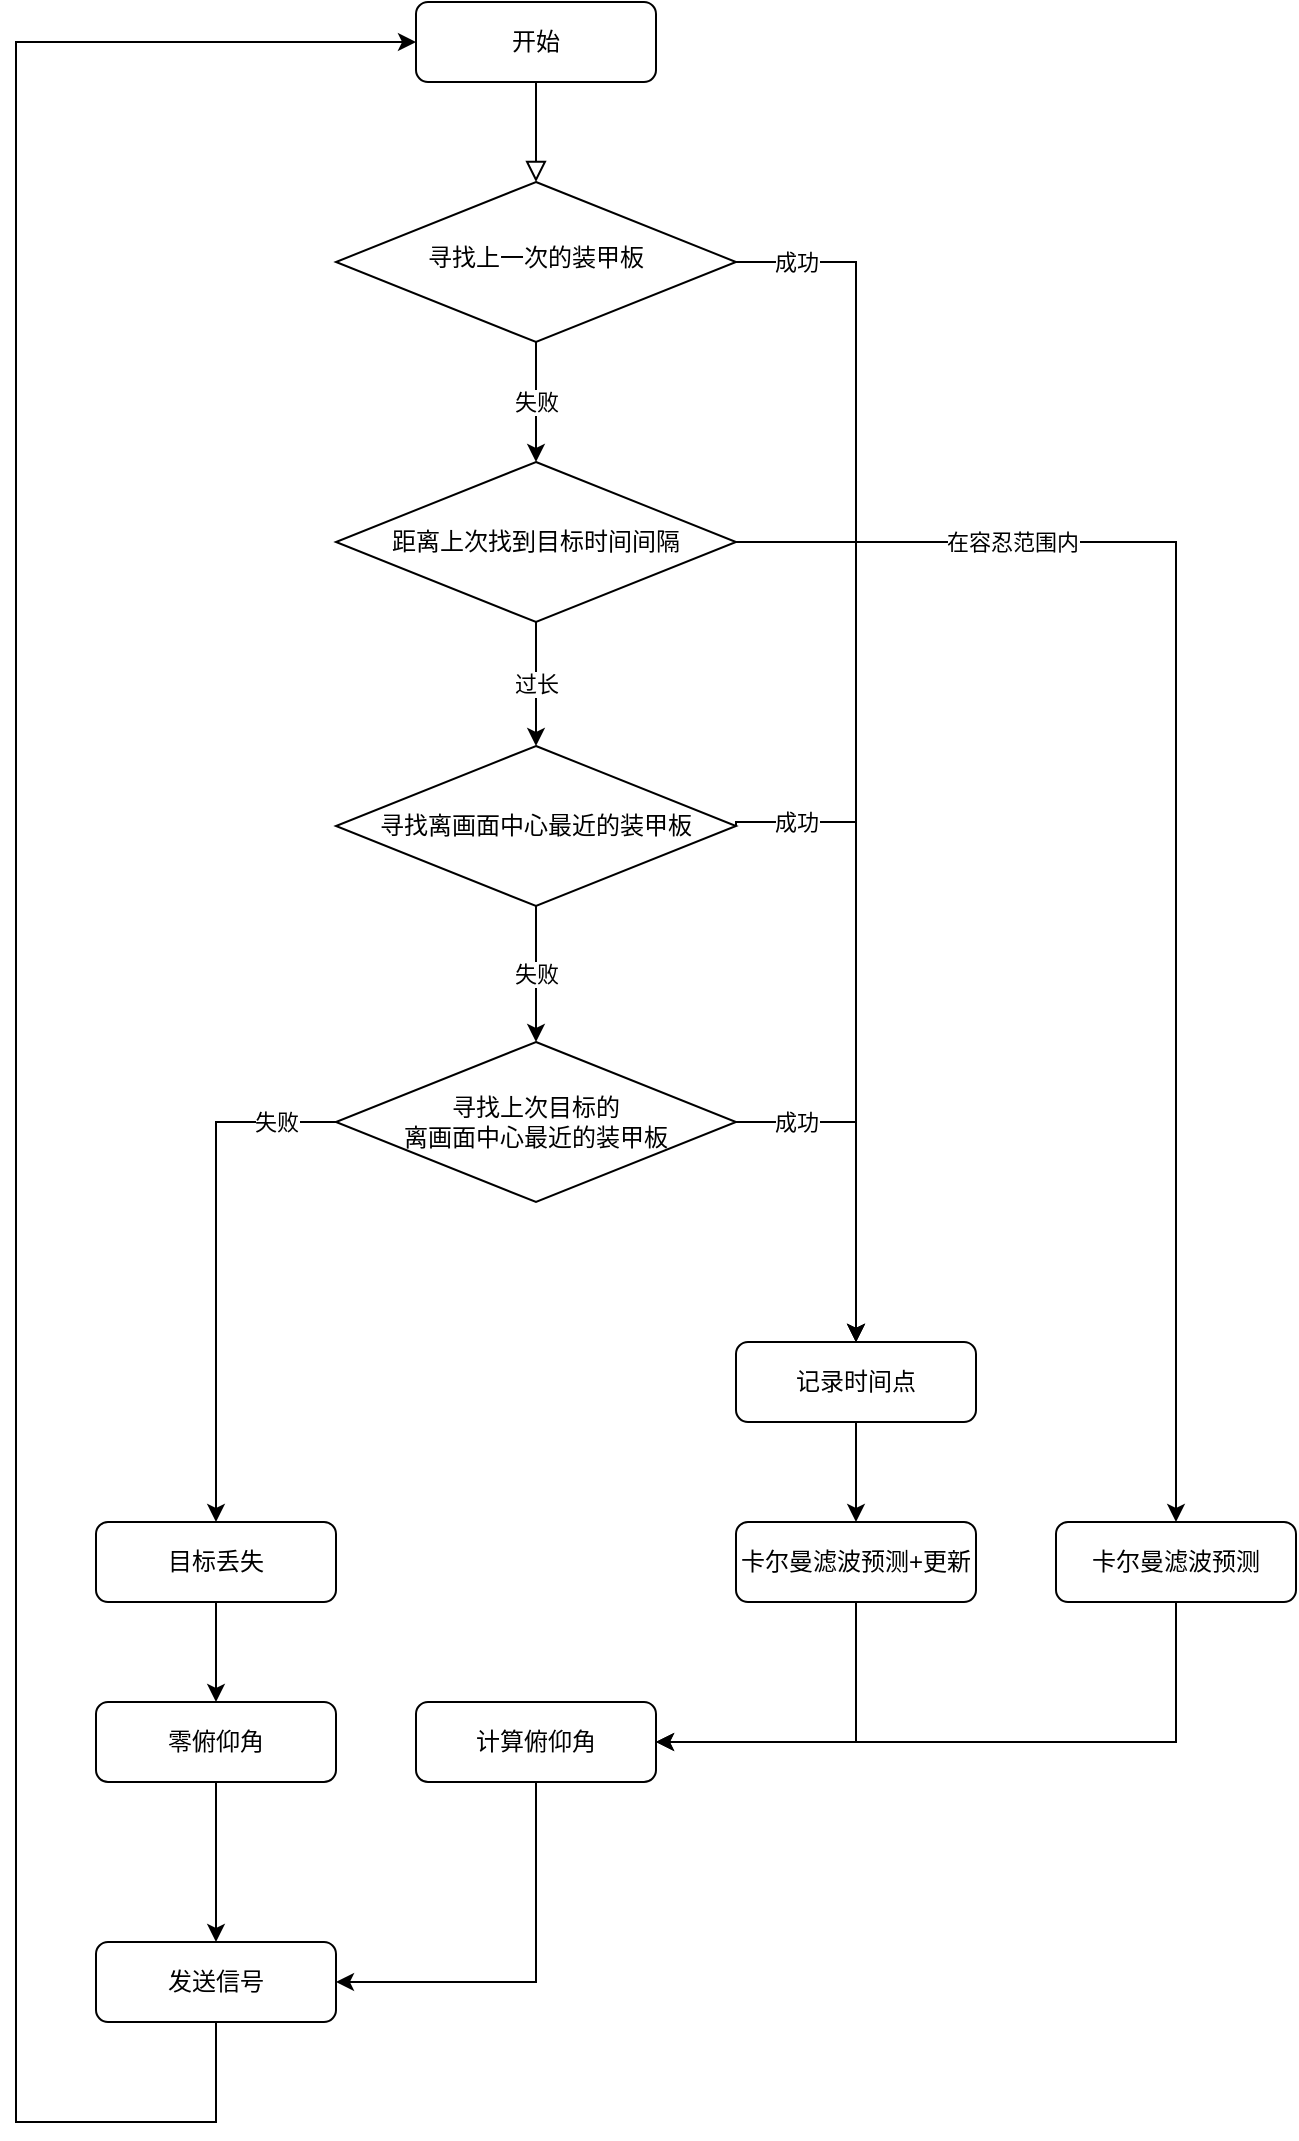 <mxfile version="18.0.1" type="device"><diagram id="C5RBs43oDa-KdzZeNtuy" name="Page-1"><mxGraphModel dx="2545" dy="1021" grid="1" gridSize="10" guides="1" tooltips="1" connect="1" arrows="1" fold="1" page="1" pageScale="1" pageWidth="827" pageHeight="1169" math="0" shadow="0"><root><mxCell id="WIyWlLk6GJQsqaUBKTNV-0"/><mxCell id="WIyWlLk6GJQsqaUBKTNV-1" parent="WIyWlLk6GJQsqaUBKTNV-0"/><mxCell id="WIyWlLk6GJQsqaUBKTNV-2" value="" style="rounded=0;html=1;jettySize=auto;orthogonalLoop=1;fontSize=11;endArrow=block;endFill=0;endSize=8;strokeWidth=1;shadow=0;labelBackgroundColor=none;edgeStyle=orthogonalEdgeStyle;" parent="WIyWlLk6GJQsqaUBKTNV-1" source="WIyWlLk6GJQsqaUBKTNV-3" target="WIyWlLk6GJQsqaUBKTNV-6" edge="1"><mxGeometry relative="1" as="geometry"/></mxCell><mxCell id="WIyWlLk6GJQsqaUBKTNV-3" value="开始" style="rounded=1;whiteSpace=wrap;html=1;fontSize=12;glass=0;strokeWidth=1;shadow=0;" parent="WIyWlLk6GJQsqaUBKTNV-1" vertex="1"><mxGeometry x="110" y="80" width="120" height="40" as="geometry"/></mxCell><mxCell id="SBrdODhNErEMl4kq2Dql-8" value="失败" style="edgeStyle=orthogonalEdgeStyle;rounded=0;orthogonalLoop=1;jettySize=auto;html=1;exitX=0.5;exitY=1;exitDx=0;exitDy=0;entryX=0.5;entryY=0;entryDx=0;entryDy=0;" edge="1" parent="WIyWlLk6GJQsqaUBKTNV-1" source="WIyWlLk6GJQsqaUBKTNV-6" target="SBrdODhNErEMl4kq2Dql-2"><mxGeometry relative="1" as="geometry"/></mxCell><mxCell id="SBrdODhNErEMl4kq2Dql-9" value="成功" style="edgeStyle=orthogonalEdgeStyle;rounded=0;orthogonalLoop=1;jettySize=auto;html=1;exitX=1;exitY=0.5;exitDx=0;exitDy=0;entryX=0.5;entryY=0;entryDx=0;entryDy=0;" edge="1" parent="WIyWlLk6GJQsqaUBKTNV-1" source="WIyWlLk6GJQsqaUBKTNV-6" target="WIyWlLk6GJQsqaUBKTNV-7"><mxGeometry x="-0.9" relative="1" as="geometry"><Array as="points"><mxPoint x="330" y="210"/></Array><mxPoint as="offset"/></mxGeometry></mxCell><mxCell id="WIyWlLk6GJQsqaUBKTNV-6" value="寻找上一次的装甲板" style="rhombus;whiteSpace=wrap;html=1;shadow=0;fontFamily=Helvetica;fontSize=12;align=center;strokeWidth=1;spacing=6;spacingTop=-4;" parent="WIyWlLk6GJQsqaUBKTNV-1" vertex="1"><mxGeometry x="70" y="170" width="200" height="80" as="geometry"/></mxCell><mxCell id="SBrdODhNErEMl4kq2Dql-29" style="edgeStyle=orthogonalEdgeStyle;rounded=0;orthogonalLoop=1;jettySize=auto;html=1;entryX=0.5;entryY=0;entryDx=0;entryDy=0;" edge="1" parent="WIyWlLk6GJQsqaUBKTNV-1" source="WIyWlLk6GJQsqaUBKTNV-7" target="SBrdODhNErEMl4kq2Dql-28"><mxGeometry relative="1" as="geometry"/></mxCell><mxCell id="WIyWlLk6GJQsqaUBKTNV-7" value="记录时间点" style="rounded=1;whiteSpace=wrap;html=1;fontSize=12;glass=0;strokeWidth=1;shadow=0;" parent="WIyWlLk6GJQsqaUBKTNV-1" vertex="1"><mxGeometry x="270" y="750" width="120" height="40" as="geometry"/></mxCell><mxCell id="SBrdODhNErEMl4kq2Dql-23" value="成功" style="edgeStyle=orthogonalEdgeStyle;rounded=0;orthogonalLoop=1;jettySize=auto;html=1;entryX=0.5;entryY=0;entryDx=0;entryDy=0;exitX=1;exitY=0.5;exitDx=0;exitDy=0;" edge="1" parent="WIyWlLk6GJQsqaUBKTNV-1" source="SBrdODhNErEMl4kq2Dql-0" target="WIyWlLk6GJQsqaUBKTNV-7"><mxGeometry x="-0.647" relative="1" as="geometry"><Array as="points"><mxPoint x="330" y="640"/></Array><mxPoint as="offset"/></mxGeometry></mxCell><mxCell id="SBrdODhNErEMl4kq2Dql-30" value="失败" style="edgeStyle=orthogonalEdgeStyle;rounded=0;orthogonalLoop=1;jettySize=auto;html=1;exitX=0;exitY=0.5;exitDx=0;exitDy=0;fillColor=#f8cecc;strokeColor=#000000;" edge="1" parent="WIyWlLk6GJQsqaUBKTNV-1" source="SBrdODhNErEMl4kq2Dql-0" target="SBrdODhNErEMl4kq2Dql-22"><mxGeometry x="-0.769" relative="1" as="geometry"><mxPoint as="offset"/></mxGeometry></mxCell><mxCell id="SBrdODhNErEMl4kq2Dql-0" value="寻找上次目标的&lt;br&gt;离画面中心最近的装甲板" style="rhombus;whiteSpace=wrap;html=1;" vertex="1" parent="WIyWlLk6GJQsqaUBKTNV-1"><mxGeometry x="70" y="600" width="200" height="80" as="geometry"/></mxCell><mxCell id="SBrdODhNErEMl4kq2Dql-11" value="成功" style="edgeStyle=orthogonalEdgeStyle;rounded=0;orthogonalLoop=1;jettySize=auto;html=1;exitX=1;exitY=0.5;exitDx=0;exitDy=0;entryX=0.5;entryY=0;entryDx=0;entryDy=0;" edge="1" parent="WIyWlLk6GJQsqaUBKTNV-1" source="SBrdODhNErEMl4kq2Dql-1" target="WIyWlLk6GJQsqaUBKTNV-7"><mxGeometry x="-0.802" relative="1" as="geometry"><Array as="points"><mxPoint x="270" y="490"/><mxPoint x="330" y="490"/></Array><mxPoint as="offset"/></mxGeometry></mxCell><mxCell id="SBrdODhNErEMl4kq2Dql-16" value="失败" style="edgeStyle=orthogonalEdgeStyle;rounded=0;orthogonalLoop=1;jettySize=auto;html=1;exitX=0.5;exitY=1;exitDx=0;exitDy=0;entryX=0.5;entryY=0;entryDx=0;entryDy=0;" edge="1" parent="WIyWlLk6GJQsqaUBKTNV-1" source="SBrdODhNErEMl4kq2Dql-1" target="SBrdODhNErEMl4kq2Dql-0"><mxGeometry relative="1" as="geometry"><mxPoint x="-370.0" y="450" as="targetPoint"/><Array as="points"><mxPoint x="170" y="550"/><mxPoint x="170" y="550"/></Array></mxGeometry></mxCell><mxCell id="SBrdODhNErEMl4kq2Dql-1" value="寻找离画面中心最近的装甲板" style="rhombus;whiteSpace=wrap;html=1;" vertex="1" parent="WIyWlLk6GJQsqaUBKTNV-1"><mxGeometry x="70" y="452" width="200" height="80" as="geometry"/></mxCell><mxCell id="SBrdODhNErEMl4kq2Dql-10" value="过长" style="edgeStyle=orthogonalEdgeStyle;rounded=0;orthogonalLoop=1;jettySize=auto;html=1;exitX=0.5;exitY=1;exitDx=0;exitDy=0;entryX=0.5;entryY=0;entryDx=0;entryDy=0;" edge="1" parent="WIyWlLk6GJQsqaUBKTNV-1" source="SBrdODhNErEMl4kq2Dql-2" target="SBrdODhNErEMl4kq2Dql-1"><mxGeometry relative="1" as="geometry"/></mxCell><mxCell id="SBrdODhNErEMl4kq2Dql-2" value="距离上次找到目标时间间隔" style="rhombus;whiteSpace=wrap;html=1;" vertex="1" parent="WIyWlLk6GJQsqaUBKTNV-1"><mxGeometry x="70" y="310" width="200" height="80" as="geometry"/></mxCell><mxCell id="SBrdODhNErEMl4kq2Dql-39" style="edgeStyle=orthogonalEdgeStyle;rounded=0;orthogonalLoop=1;jettySize=auto;html=1;entryX=0;entryY=0.5;entryDx=0;entryDy=0;exitX=0.5;exitY=1;exitDx=0;exitDy=0;" edge="1" parent="WIyWlLk6GJQsqaUBKTNV-1" source="SBrdODhNErEMl4kq2Dql-4" target="WIyWlLk6GJQsqaUBKTNV-3"><mxGeometry relative="1" as="geometry"><mxPoint x="30" y="1100" as="sourcePoint"/><Array as="points"><mxPoint x="10" y="1140"/><mxPoint x="-90" y="1140"/><mxPoint x="-90" y="100"/></Array></mxGeometry></mxCell><mxCell id="SBrdODhNErEMl4kq2Dql-4" value="发送信号" style="rounded=1;whiteSpace=wrap;html=1;fontSize=12;glass=0;strokeWidth=1;shadow=0;" vertex="1" parent="WIyWlLk6GJQsqaUBKTNV-1"><mxGeometry x="-50" y="1050" width="120" height="40" as="geometry"/></mxCell><mxCell id="SBrdODhNErEMl4kq2Dql-42" style="edgeStyle=orthogonalEdgeStyle;rounded=0;orthogonalLoop=1;jettySize=auto;html=1;entryX=0.5;entryY=0;entryDx=0;entryDy=0;" edge="1" parent="WIyWlLk6GJQsqaUBKTNV-1" source="SBrdODhNErEMl4kq2Dql-22" target="SBrdODhNErEMl4kq2Dql-35"><mxGeometry relative="1" as="geometry"/></mxCell><mxCell id="SBrdODhNErEMl4kq2Dql-22" value="目标丢失" style="rounded=1;whiteSpace=wrap;html=1;fontSize=12;glass=0;strokeWidth=1;shadow=0;" vertex="1" parent="WIyWlLk6GJQsqaUBKTNV-1"><mxGeometry x="-50" y="840" width="120" height="40" as="geometry"/></mxCell><mxCell id="SBrdODhNErEMl4kq2Dql-24" value="在容忍范围内" style="edgeStyle=orthogonalEdgeStyle;rounded=0;orthogonalLoop=1;jettySize=auto;html=1;exitX=1;exitY=0.5;exitDx=0;exitDy=0;entryX=0.5;entryY=0;entryDx=0;entryDy=0;" edge="1" parent="WIyWlLk6GJQsqaUBKTNV-1" target="SBrdODhNErEMl4kq2Dql-25" source="SBrdODhNErEMl4kq2Dql-2"><mxGeometry x="-0.613" relative="1" as="geometry"><mxPoint x="-400" y="250" as="sourcePoint"/><mxPoint x="-280" y="270" as="targetPoint"/><Array as="points"/><mxPoint as="offset"/></mxGeometry></mxCell><mxCell id="SBrdODhNErEMl4kq2Dql-41" style="edgeStyle=orthogonalEdgeStyle;rounded=0;orthogonalLoop=1;jettySize=auto;html=1;entryX=1;entryY=0.5;entryDx=0;entryDy=0;" edge="1" parent="WIyWlLk6GJQsqaUBKTNV-1" source="SBrdODhNErEMl4kq2Dql-25" target="SBrdODhNErEMl4kq2Dql-32"><mxGeometry relative="1" as="geometry"><Array as="points"><mxPoint x="490" y="950"/></Array></mxGeometry></mxCell><mxCell id="SBrdODhNErEMl4kq2Dql-25" value="卡尔曼滤波预测" style="rounded=1;whiteSpace=wrap;html=1;fontSize=12;glass=0;strokeWidth=1;shadow=0;" vertex="1" parent="WIyWlLk6GJQsqaUBKTNV-1"><mxGeometry x="430" y="840" width="120" height="40" as="geometry"/></mxCell><mxCell id="SBrdODhNErEMl4kq2Dql-34" style="edgeStyle=orthogonalEdgeStyle;rounded=0;orthogonalLoop=1;jettySize=auto;html=1;exitX=0.5;exitY=1;exitDx=0;exitDy=0;entryX=1;entryY=0.5;entryDx=0;entryDy=0;" edge="1" parent="WIyWlLk6GJQsqaUBKTNV-1" source="SBrdODhNErEMl4kq2Dql-28" target="SBrdODhNErEMl4kq2Dql-32"><mxGeometry relative="1" as="geometry"><mxPoint x="170" y="930" as="targetPoint"/></mxGeometry></mxCell><mxCell id="SBrdODhNErEMl4kq2Dql-28" value="卡尔曼滤波预测+更新" style="rounded=1;whiteSpace=wrap;html=1;fontSize=12;glass=0;strokeWidth=1;shadow=0;" vertex="1" parent="WIyWlLk6GJQsqaUBKTNV-1"><mxGeometry x="270" y="840" width="120" height="40" as="geometry"/></mxCell><mxCell id="SBrdODhNErEMl4kq2Dql-36" style="edgeStyle=orthogonalEdgeStyle;rounded=0;orthogonalLoop=1;jettySize=auto;html=1;entryX=1;entryY=0.5;entryDx=0;entryDy=0;exitX=0.5;exitY=1;exitDx=0;exitDy=0;" edge="1" parent="WIyWlLk6GJQsqaUBKTNV-1" source="SBrdODhNErEMl4kq2Dql-32" target="SBrdODhNErEMl4kq2Dql-4"><mxGeometry relative="1" as="geometry"/></mxCell><mxCell id="SBrdODhNErEMl4kq2Dql-32" value="计算俯仰角" style="rounded=1;whiteSpace=wrap;html=1;fontSize=12;glass=0;strokeWidth=1;shadow=0;" vertex="1" parent="WIyWlLk6GJQsqaUBKTNV-1"><mxGeometry x="110" y="930" width="120" height="40" as="geometry"/></mxCell><mxCell id="SBrdODhNErEMl4kq2Dql-43" style="edgeStyle=orthogonalEdgeStyle;rounded=0;orthogonalLoop=1;jettySize=auto;html=1;entryX=0.5;entryY=0;entryDx=0;entryDy=0;" edge="1" parent="WIyWlLk6GJQsqaUBKTNV-1" source="SBrdODhNErEMl4kq2Dql-35" target="SBrdODhNErEMl4kq2Dql-4"><mxGeometry relative="1" as="geometry"/></mxCell><mxCell id="SBrdODhNErEMl4kq2Dql-35" value="零俯仰角" style="rounded=1;whiteSpace=wrap;html=1;fontSize=12;glass=0;strokeWidth=1;shadow=0;" vertex="1" parent="WIyWlLk6GJQsqaUBKTNV-1"><mxGeometry x="-50" y="930" width="120" height="40" as="geometry"/></mxCell></root></mxGraphModel></diagram></mxfile>